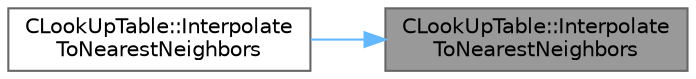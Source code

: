 digraph "CLookUpTable::InterpolateToNearestNeighbors"
{
 // LATEX_PDF_SIZE
  bgcolor="transparent";
  edge [fontname=Helvetica,fontsize=10,labelfontname=Helvetica,labelfontsize=10];
  node [fontname=Helvetica,fontsize=10,shape=box,height=0.2,width=0.4];
  rankdir="RL";
  Node1 [id="Node000001",label="CLookUpTable::Interpolate\lToNearestNeighbors",height=0.2,width=0.4,color="gray40", fillcolor="grey60", style="filled", fontcolor="black",tooltip="Interpolate data based on distance-weighted averaging on the nearest two table nodes."];
  Node1 -> Node2 [id="edge1_Node000001_Node000002",dir="back",color="steelblue1",style="solid",tooltip=" "];
  Node2 [id="Node000002",label="CLookUpTable::Interpolate\lToNearestNeighbors",height=0.2,width=0.4,color="grey40", fillcolor="white", style="filled",URL="$classCLookUpTable.html#a77a2e6e6aaa19c45b91725aef4eb9f2a",tooltip="Interpolate data based on distance-weighted averaging on the nearest two table nodes for a single var..."];
}
